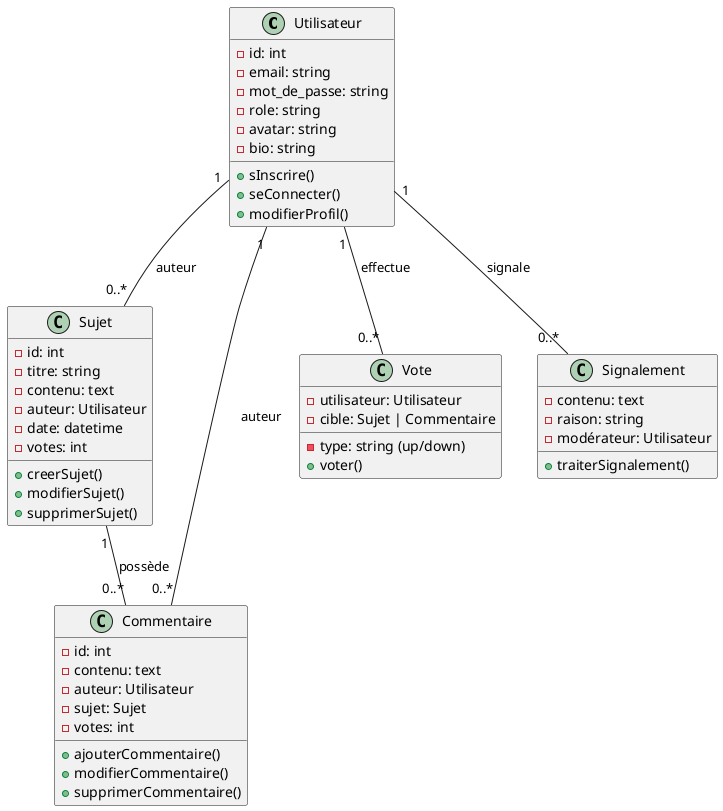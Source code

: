 @startuml
class Utilisateur {
    - id: int
    - email: string
    - mot_de_passe: string
    - role: string
    - avatar: string
    - bio: string
    + sInscrire()
    + seConnecter()
    + modifierProfil()
}

class Sujet {
    - id: int
    - titre: string
    - contenu: text
    - auteur: Utilisateur
    - date: datetime
    - votes: int
    + creerSujet()
    + modifierSujet()
    + supprimerSujet()
}

class Commentaire {
    - id: int
    - contenu: text
    - auteur: Utilisateur
    - sujet: Sujet
    - votes: int
    + ajouterCommentaire()
    + modifierCommentaire()
    + supprimerCommentaire()
}

class Vote {
    - utilisateur: Utilisateur
    - type: string (up/down)
    - cible: Sujet | Commentaire
    + voter()
}

class Signalement {
    - contenu: text
    - raison: string
    - modérateur: Utilisateur
    + traiterSignalement()
}

Utilisateur "1" -- "0..*" Sujet : "auteur"
Utilisateur "1" -- "0..*" Commentaire : "auteur"
Sujet "1" -- "0..*" Commentaire : "possède"
Utilisateur "1" -- "0..*" Vote : "effectue"
Utilisateur "1" -- "0..*" Signalement : "signale"
@enduml
